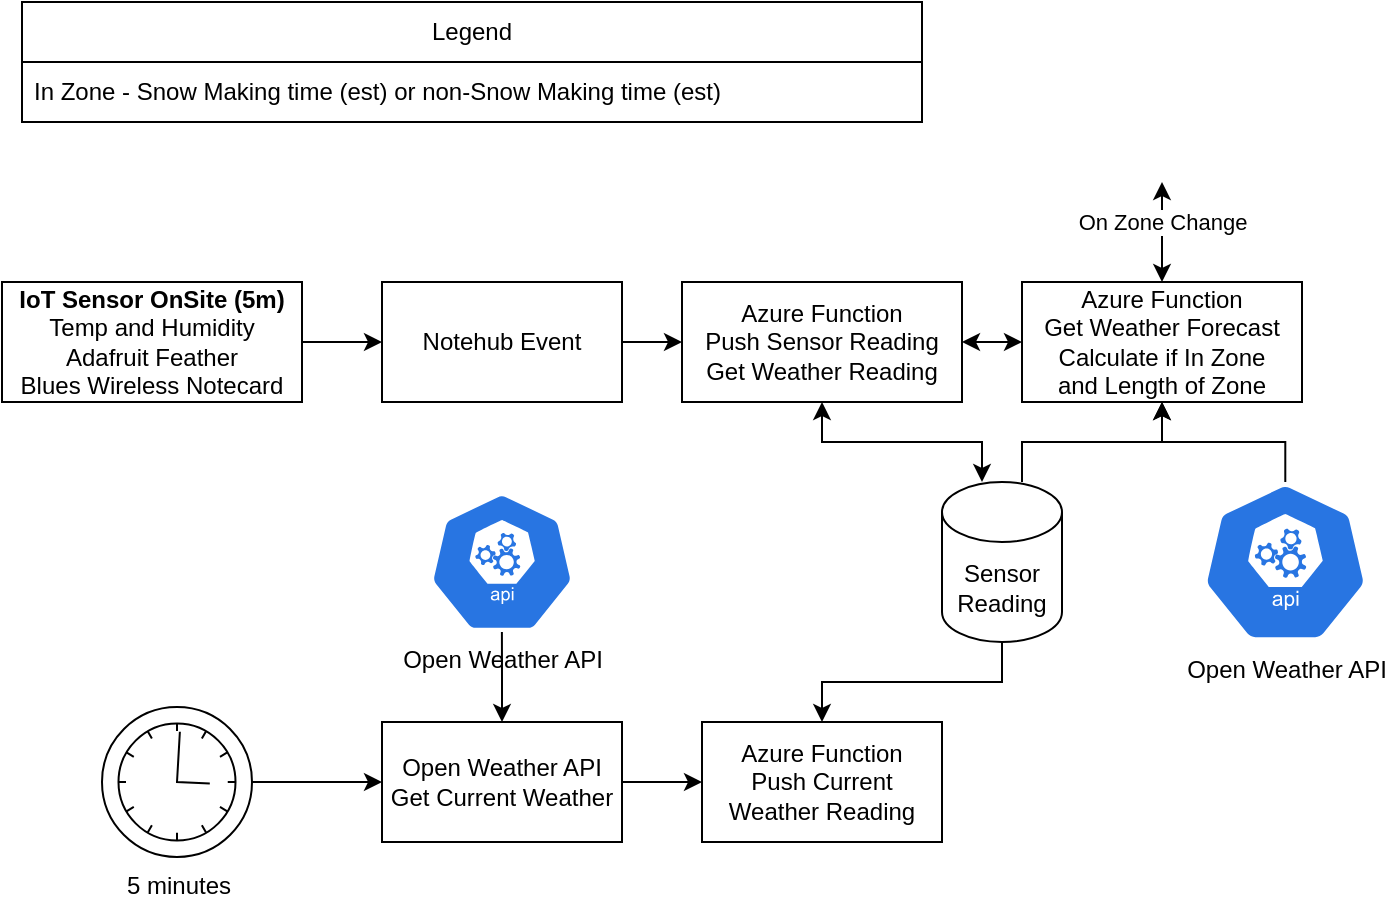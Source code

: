 <mxfile version="20.5.3" type="device"><diagram id="PhI93ZJHpNWewpTM7zMi" name="Page-1"><mxGraphModel dx="783" dy="833" grid="1" gridSize="10" guides="1" tooltips="1" connect="1" arrows="1" fold="1" page="1" pageScale="1" pageWidth="850" pageHeight="1100" math="0" shadow="0"><root><mxCell id="0"/><mxCell id="1" parent="0"/><mxCell id="M74jDtP8A7wexoisks0a-4" value="" style="edgeStyle=orthogonalEdgeStyle;rounded=0;orthogonalLoop=1;jettySize=auto;html=1;" edge="1" parent="1" source="M74jDtP8A7wexoisks0a-1" target="M74jDtP8A7wexoisks0a-3"><mxGeometry relative="1" as="geometry"/></mxCell><mxCell id="M74jDtP8A7wexoisks0a-1" value="&lt;div&gt;&lt;b&gt;IoT Sensor OnSite (5m)&lt;br&gt;&lt;/b&gt;&lt;/div&gt;&lt;div&gt;Temp and Humidity&lt;/div&gt;&lt;div&gt;Adafruit Feather&lt;/div&gt;&lt;div&gt;Blues Wireless Notecard&lt;br&gt;&lt;/div&gt;" style="rounded=0;whiteSpace=wrap;html=1;" vertex="1" parent="1"><mxGeometry x="10" y="160" width="150" height="60" as="geometry"/></mxCell><mxCell id="M74jDtP8A7wexoisks0a-12" value="" style="edgeStyle=orthogonalEdgeStyle;rounded=0;orthogonalLoop=1;jettySize=auto;html=1;" edge="1" parent="1" source="M74jDtP8A7wexoisks0a-2" target="M74jDtP8A7wexoisks0a-11"><mxGeometry relative="1" as="geometry"/></mxCell><mxCell id="M74jDtP8A7wexoisks0a-19" value="" style="edgeStyle=orthogonalEdgeStyle;rounded=0;orthogonalLoop=1;jettySize=auto;html=1;startArrow=classic;startFill=1;endArrow=none;endFill=0;" edge="1" parent="1" source="M74jDtP8A7wexoisks0a-2" target="M74jDtP8A7wexoisks0a-18"><mxGeometry relative="1" as="geometry"/></mxCell><mxCell id="M74jDtP8A7wexoisks0a-2" value="&lt;div&gt;Open Weather API&lt;/div&gt;&lt;div&gt;Get Current Weather&lt;br&gt;&lt;/div&gt;" style="rounded=0;whiteSpace=wrap;html=1;" vertex="1" parent="1"><mxGeometry x="200" y="380" width="120" height="60" as="geometry"/></mxCell><mxCell id="M74jDtP8A7wexoisks0a-6" value="" style="edgeStyle=orthogonalEdgeStyle;rounded=0;orthogonalLoop=1;jettySize=auto;html=1;" edge="1" parent="1" source="M74jDtP8A7wexoisks0a-3" target="M74jDtP8A7wexoisks0a-5"><mxGeometry relative="1" as="geometry"/></mxCell><mxCell id="M74jDtP8A7wexoisks0a-3" value="Notehub Event" style="rounded=0;whiteSpace=wrap;html=1;" vertex="1" parent="1"><mxGeometry x="200" y="160" width="120" height="60" as="geometry"/></mxCell><mxCell id="M74jDtP8A7wexoisks0a-8" value="" style="edgeStyle=orthogonalEdgeStyle;rounded=0;orthogonalLoop=1;jettySize=auto;html=1;startArrow=classic;startFill=1;" edge="1" parent="1" source="M74jDtP8A7wexoisks0a-5" target="M74jDtP8A7wexoisks0a-7"><mxGeometry relative="1" as="geometry"><Array as="points"><mxPoint x="420" y="240"/><mxPoint x="500" y="240"/></Array></mxGeometry></mxCell><mxCell id="M74jDtP8A7wexoisks0a-16" value="" style="edgeStyle=orthogonalEdgeStyle;rounded=0;orthogonalLoop=1;jettySize=auto;html=1;startArrow=classic;startFill=1;" edge="1" parent="1" source="M74jDtP8A7wexoisks0a-5" target="M74jDtP8A7wexoisks0a-15"><mxGeometry relative="1" as="geometry"/></mxCell><mxCell id="M74jDtP8A7wexoisks0a-5" value="&lt;div&gt;Azure Function&lt;/div&gt;&lt;div&gt;Push Sensor Reading&lt;/div&gt;&lt;div&gt;Get Weather Reading&lt;br&gt;&lt;/div&gt;" style="rounded=0;whiteSpace=wrap;html=1;" vertex="1" parent="1"><mxGeometry x="350" y="160" width="140" height="60" as="geometry"/></mxCell><mxCell id="M74jDtP8A7wexoisks0a-7" value="&lt;div&gt;Sensor&lt;/div&gt;&lt;div&gt;Reading&lt;br&gt;&lt;/div&gt;" style="shape=cylinder3;whiteSpace=wrap;html=1;boundedLbl=1;backgroundOutline=1;size=15;" vertex="1" parent="1"><mxGeometry x="480" y="260" width="60" height="80" as="geometry"/></mxCell><mxCell id="M74jDtP8A7wexoisks0a-10" value="" style="edgeStyle=orthogonalEdgeStyle;rounded=0;orthogonalLoop=1;jettySize=auto;html=1;" edge="1" parent="1" source="M74jDtP8A7wexoisks0a-9" target="M74jDtP8A7wexoisks0a-2"><mxGeometry relative="1" as="geometry"/></mxCell><mxCell id="M74jDtP8A7wexoisks0a-9" value="5 minutes" style="points=[[0.145,0.145,0],[0.5,0,0],[0.855,0.145,0],[1,0.5,0],[0.855,0.855,0],[0.5,1,0],[0.145,0.855,0],[0,0.5,0]];shape=mxgraph.bpmn.event;html=1;verticalLabelPosition=bottom;labelBackgroundColor=#ffffff;verticalAlign=top;align=center;perimeter=ellipsePerimeter;outlineConnect=0;aspect=fixed;outline=standard;symbol=timer;" vertex="1" parent="1"><mxGeometry x="60" y="372.5" width="75" height="75" as="geometry"/></mxCell><mxCell id="M74jDtP8A7wexoisks0a-13" value="" style="edgeStyle=orthogonalEdgeStyle;rounded=0;orthogonalLoop=1;jettySize=auto;html=1;endArrow=none;endFill=0;startArrow=classic;startFill=1;" edge="1" parent="1" source="M74jDtP8A7wexoisks0a-11" target="M74jDtP8A7wexoisks0a-7"><mxGeometry relative="1" as="geometry"/></mxCell><mxCell id="M74jDtP8A7wexoisks0a-11" value="&lt;div&gt;Azure Function&lt;/div&gt;&lt;div&gt;Push Current Weather Reading&lt;br&gt;&lt;/div&gt;" style="rounded=0;whiteSpace=wrap;html=1;" vertex="1" parent="1"><mxGeometry x="360" y="380" width="120" height="60" as="geometry"/></mxCell><mxCell id="M74jDtP8A7wexoisks0a-14" value="" style="shape=image;html=1;verticalAlign=top;verticalLabelPosition=bottom;labelBackgroundColor=#ffffff;imageAspect=0;aspect=fixed;image=https://cdn1.iconfinder.com/data/icons/communication-icons-10/750/Untitled-1-09-128.png" vertex="1" parent="1"><mxGeometry x="545" y="20" width="90" height="90" as="geometry"/></mxCell><mxCell id="M74jDtP8A7wexoisks0a-17" value="" style="edgeStyle=orthogonalEdgeStyle;rounded=0;orthogonalLoop=1;jettySize=auto;html=1;startArrow=classic;startFill=1;" edge="1" parent="1" source="M74jDtP8A7wexoisks0a-15" target="M74jDtP8A7wexoisks0a-14"><mxGeometry relative="1" as="geometry"/></mxCell><mxCell id="M74jDtP8A7wexoisks0a-27" value="On Zone Change" style="edgeLabel;html=1;align=center;verticalAlign=middle;resizable=0;points=[];" vertex="1" connectable="0" parent="M74jDtP8A7wexoisks0a-17"><mxGeometry x="-0.232" relative="1" as="geometry"><mxPoint y="-11" as="offset"/></mxGeometry></mxCell><mxCell id="M74jDtP8A7wexoisks0a-21" value="" style="edgeStyle=orthogonalEdgeStyle;rounded=0;orthogonalLoop=1;jettySize=auto;html=1;startArrow=classic;startFill=1;endArrow=none;endFill=0;" edge="1" parent="1" source="M74jDtP8A7wexoisks0a-15" target="M74jDtP8A7wexoisks0a-20"><mxGeometry relative="1" as="geometry"/></mxCell><mxCell id="M74jDtP8A7wexoisks0a-28" style="edgeStyle=orthogonalEdgeStyle;rounded=0;orthogonalLoop=1;jettySize=auto;html=1;startArrow=classic;startFill=1;endArrow=none;endFill=0;" edge="1" parent="1" source="M74jDtP8A7wexoisks0a-15" target="M74jDtP8A7wexoisks0a-7"><mxGeometry relative="1" as="geometry"><Array as="points"><mxPoint x="590" y="240"/><mxPoint x="520" y="240"/></Array></mxGeometry></mxCell><mxCell id="M74jDtP8A7wexoisks0a-15" value="&lt;div&gt;Azure Function&lt;/div&gt;&lt;div&gt;Get Weather Forecast&lt;/div&gt;&lt;div&gt;Calculate if In Zone&lt;/div&gt;&lt;div&gt;and Length of Zone&lt;br&gt;&lt;/div&gt;" style="rounded=0;whiteSpace=wrap;html=1;" vertex="1" parent="1"><mxGeometry x="520" y="160" width="140" height="60" as="geometry"/></mxCell><mxCell id="M74jDtP8A7wexoisks0a-18" value="Open Weather API" style="sketch=0;html=1;dashed=0;whitespace=wrap;fillColor=#2875E2;strokeColor=#ffffff;points=[[0.005,0.63,0],[0.1,0.2,0],[0.9,0.2,0],[0.5,0,0],[0.995,0.63,0],[0.72,0.99,0],[0.5,1,0],[0.28,0.99,0]];verticalLabelPosition=bottom;align=center;verticalAlign=top;shape=mxgraph.kubernetes.icon;prIcon=api" vertex="1" parent="1"><mxGeometry x="223.54" y="265" width="72.92" height="70" as="geometry"/></mxCell><mxCell id="M74jDtP8A7wexoisks0a-20" value="Open Weather API" style="sketch=0;html=1;dashed=0;whitespace=wrap;fillColor=#2875E2;strokeColor=#ffffff;points=[[0.005,0.63,0],[0.1,0.2,0],[0.9,0.2,0],[0.5,0,0],[0.995,0.63,0],[0.72,0.99,0],[0.5,1,0],[0.28,0.99,0]];verticalLabelPosition=bottom;align=center;verticalAlign=top;shape=mxgraph.kubernetes.icon;prIcon=api" vertex="1" parent="1"><mxGeometry x="610" y="260" width="83.34" height="80" as="geometry"/></mxCell><mxCell id="M74jDtP8A7wexoisks0a-23" value="Legend" style="swimlane;fontStyle=0;childLayout=stackLayout;horizontal=1;startSize=30;horizontalStack=0;resizeParent=1;resizeParentMax=0;resizeLast=0;collapsible=1;marginBottom=0;whiteSpace=wrap;html=1;arcSize=15;" vertex="1" parent="1"><mxGeometry x="20" y="20" width="450" height="60" as="geometry"/></mxCell><mxCell id="M74jDtP8A7wexoisks0a-24" value="In Zone - Snow Making time (est) or non-Snow Making time (est) " style="text;strokeColor=none;fillColor=none;align=left;verticalAlign=middle;spacingLeft=4;spacingRight=4;overflow=hidden;points=[[0,0.5],[1,0.5]];portConstraint=eastwest;rotatable=0;whiteSpace=wrap;html=1;arcSize=15;" vertex="1" parent="M74jDtP8A7wexoisks0a-23"><mxGeometry y="30" width="450" height="30" as="geometry"/></mxCell></root></mxGraphModel></diagram></mxfile>